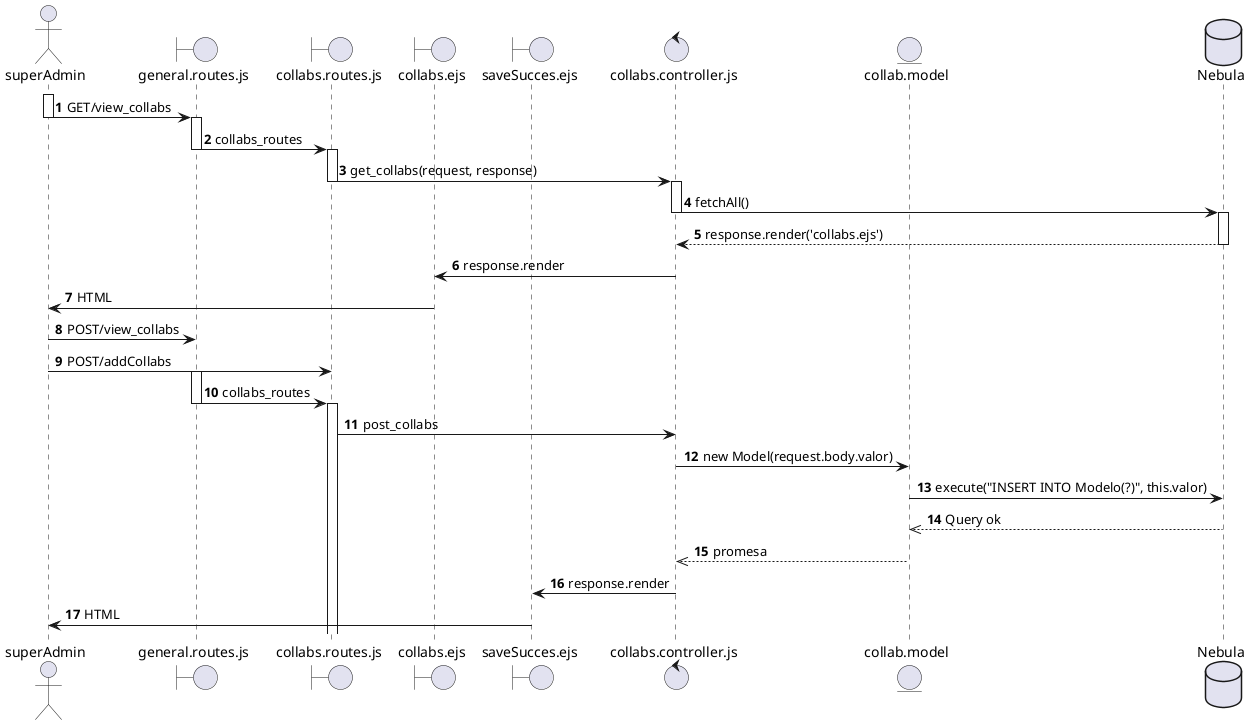 @startuml REQ-29
autonumber
actor superAdmin
boundary general.routes.js as generalRoute
boundary collabs.routes.js as collabsRoute

boundary collabs.ejs as CollabsView
boundary saveSucces.ejs as saveSucces
control collabs.controller.js as collabsController
entity collab.model as collabModel
database Nebula as nebula

activate superAdmin
superAdmin -> generalRoute : GET/view_collabs
deactivate superAdmin
activate generalRoute

generalRoute -> collabsRoute: collabs_routes
deactivate generalRoute
activate collabsRoute

collabsRoute -> collabsController: get_collabs(request, response)
deactivate collabsRoute
activate collabsController

collabsController -> nebula: fetchAll()
deactivate collabsController
activate nebula

nebula --> collabsController: response.render('collabs.ejs')
deactivate nebula

collabsController -> CollabsView: response.render

CollabsView -> superAdmin: HTML

superAdmin -> generalRoute : POST/view_collabs

superAdmin -> collabsRoute: POST/addCollabs
deactivate superAdmin
activate generalRoute

generalRoute -> collabsRoute: collabs_routes
deactivate generalRoute
activate collabsRoute

collabsRoute -> collabsController: post_collabs

collabsController -> collabModel: new Model(request.body.valor)
' activate collabModel

collabModel -> nebula: execute("INSERT INTO Modelo(?)", this.valor)
' activate nebula

nebula -->> collabModel: Query ok
' deactivate nebula

collabModel -->> collabsController: promesa
' deactivate collabModel

collabsController -> saveSucces: response.render
' deactivate collabsController
' activate saveSucces

saveSucces -> superAdmin: HTML
' deactivate saveSucces
' activate superAdmin
' deactivate superAdmin

@enduml